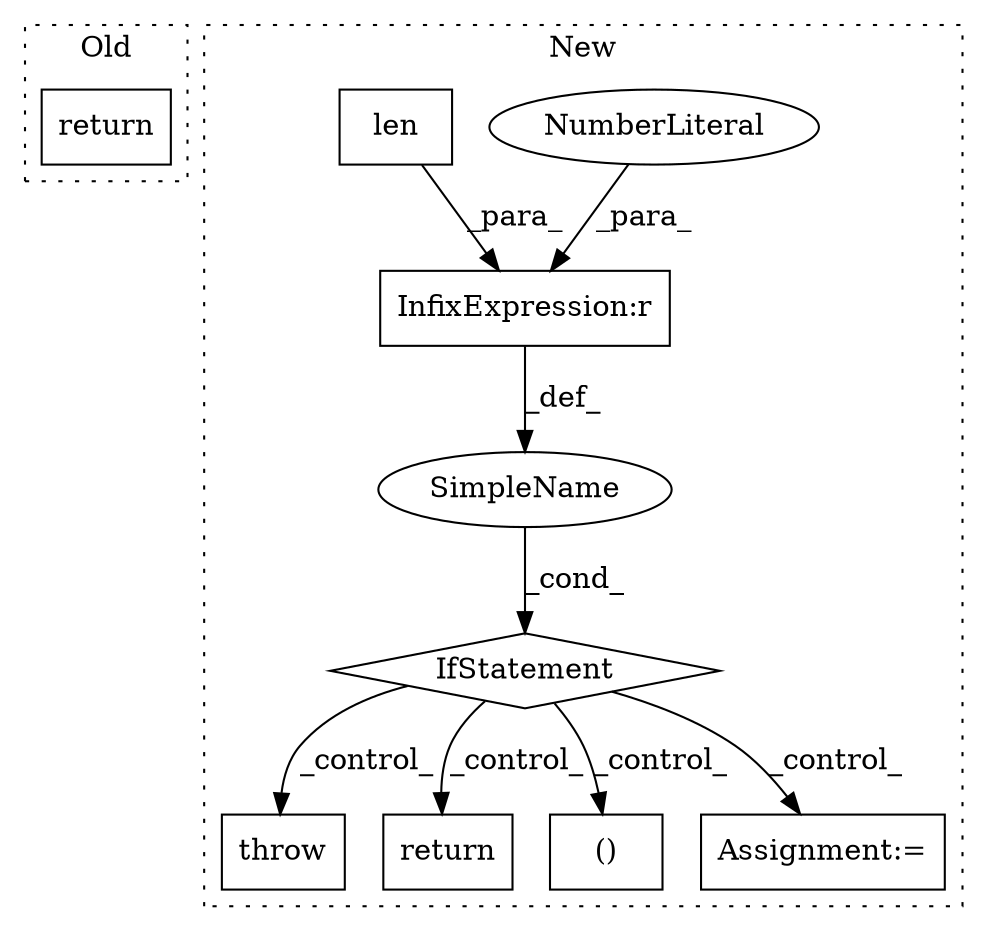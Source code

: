 digraph G {
subgraph cluster0 {
1 [label="return" a="41" s="2207" l="7" shape="box"];
label = "Old";
style="dotted";
}
subgraph cluster1 {
2 [label="throw" a="53" s="2315" l="6" shape="box"];
3 [label="IfStatement" a="25" s="2254,2305" l="4,2" shape="diamond"];
4 [label="SimpleName" a="42" s="" l="" shape="ellipse"];
5 [label="InfixExpression:r" a="27" s="2272" l="3" shape="box"];
6 [label="return" a="41" s="2514" l="7" shape="box"];
7 [label="NumberLiteral" a="34" s="2275" l="1" shape="ellipse"];
8 [label="len" a="32" s="2259,2271" l="4,1" shape="box"];
9 [label="()" a="106" s="2442" l="23" shape="box"];
10 [label="Assignment:=" a="7" s="2465" l="7" shape="box"];
label = "New";
style="dotted";
}
3 -> 10 [label="_control_"];
3 -> 2 [label="_control_"];
3 -> 6 [label="_control_"];
3 -> 9 [label="_control_"];
4 -> 3 [label="_cond_"];
5 -> 4 [label="_def_"];
7 -> 5 [label="_para_"];
8 -> 5 [label="_para_"];
}